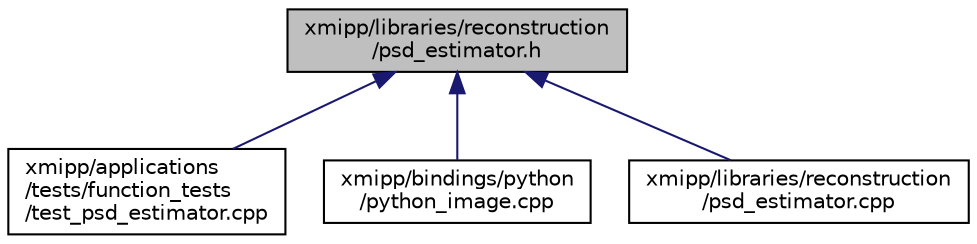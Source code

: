 digraph "xmipp/libraries/reconstruction/psd_estimator.h"
{
  edge [fontname="Helvetica",fontsize="10",labelfontname="Helvetica",labelfontsize="10"];
  node [fontname="Helvetica",fontsize="10",shape=record];
  Node105 [label="xmipp/libraries/reconstruction\l/psd_estimator.h",height=0.2,width=0.4,color="black", fillcolor="grey75", style="filled", fontcolor="black"];
  Node105 -> Node106 [dir="back",color="midnightblue",fontsize="10",style="solid",fontname="Helvetica"];
  Node106 [label="xmipp/applications\l/tests/function_tests\l/test_psd_estimator.cpp",height=0.2,width=0.4,color="black", fillcolor="white", style="filled",URL="$test__psd__estimator_8cpp.html"];
  Node105 -> Node107 [dir="back",color="midnightblue",fontsize="10",style="solid",fontname="Helvetica"];
  Node107 [label="xmipp/bindings/python\l/python_image.cpp",height=0.2,width=0.4,color="black", fillcolor="white", style="filled",URL="$python__image_8cpp.html"];
  Node105 -> Node108 [dir="back",color="midnightblue",fontsize="10",style="solid",fontname="Helvetica"];
  Node108 [label="xmipp/libraries/reconstruction\l/psd_estimator.cpp",height=0.2,width=0.4,color="black", fillcolor="white", style="filled",URL="$psd__estimator_8cpp.html"];
}

